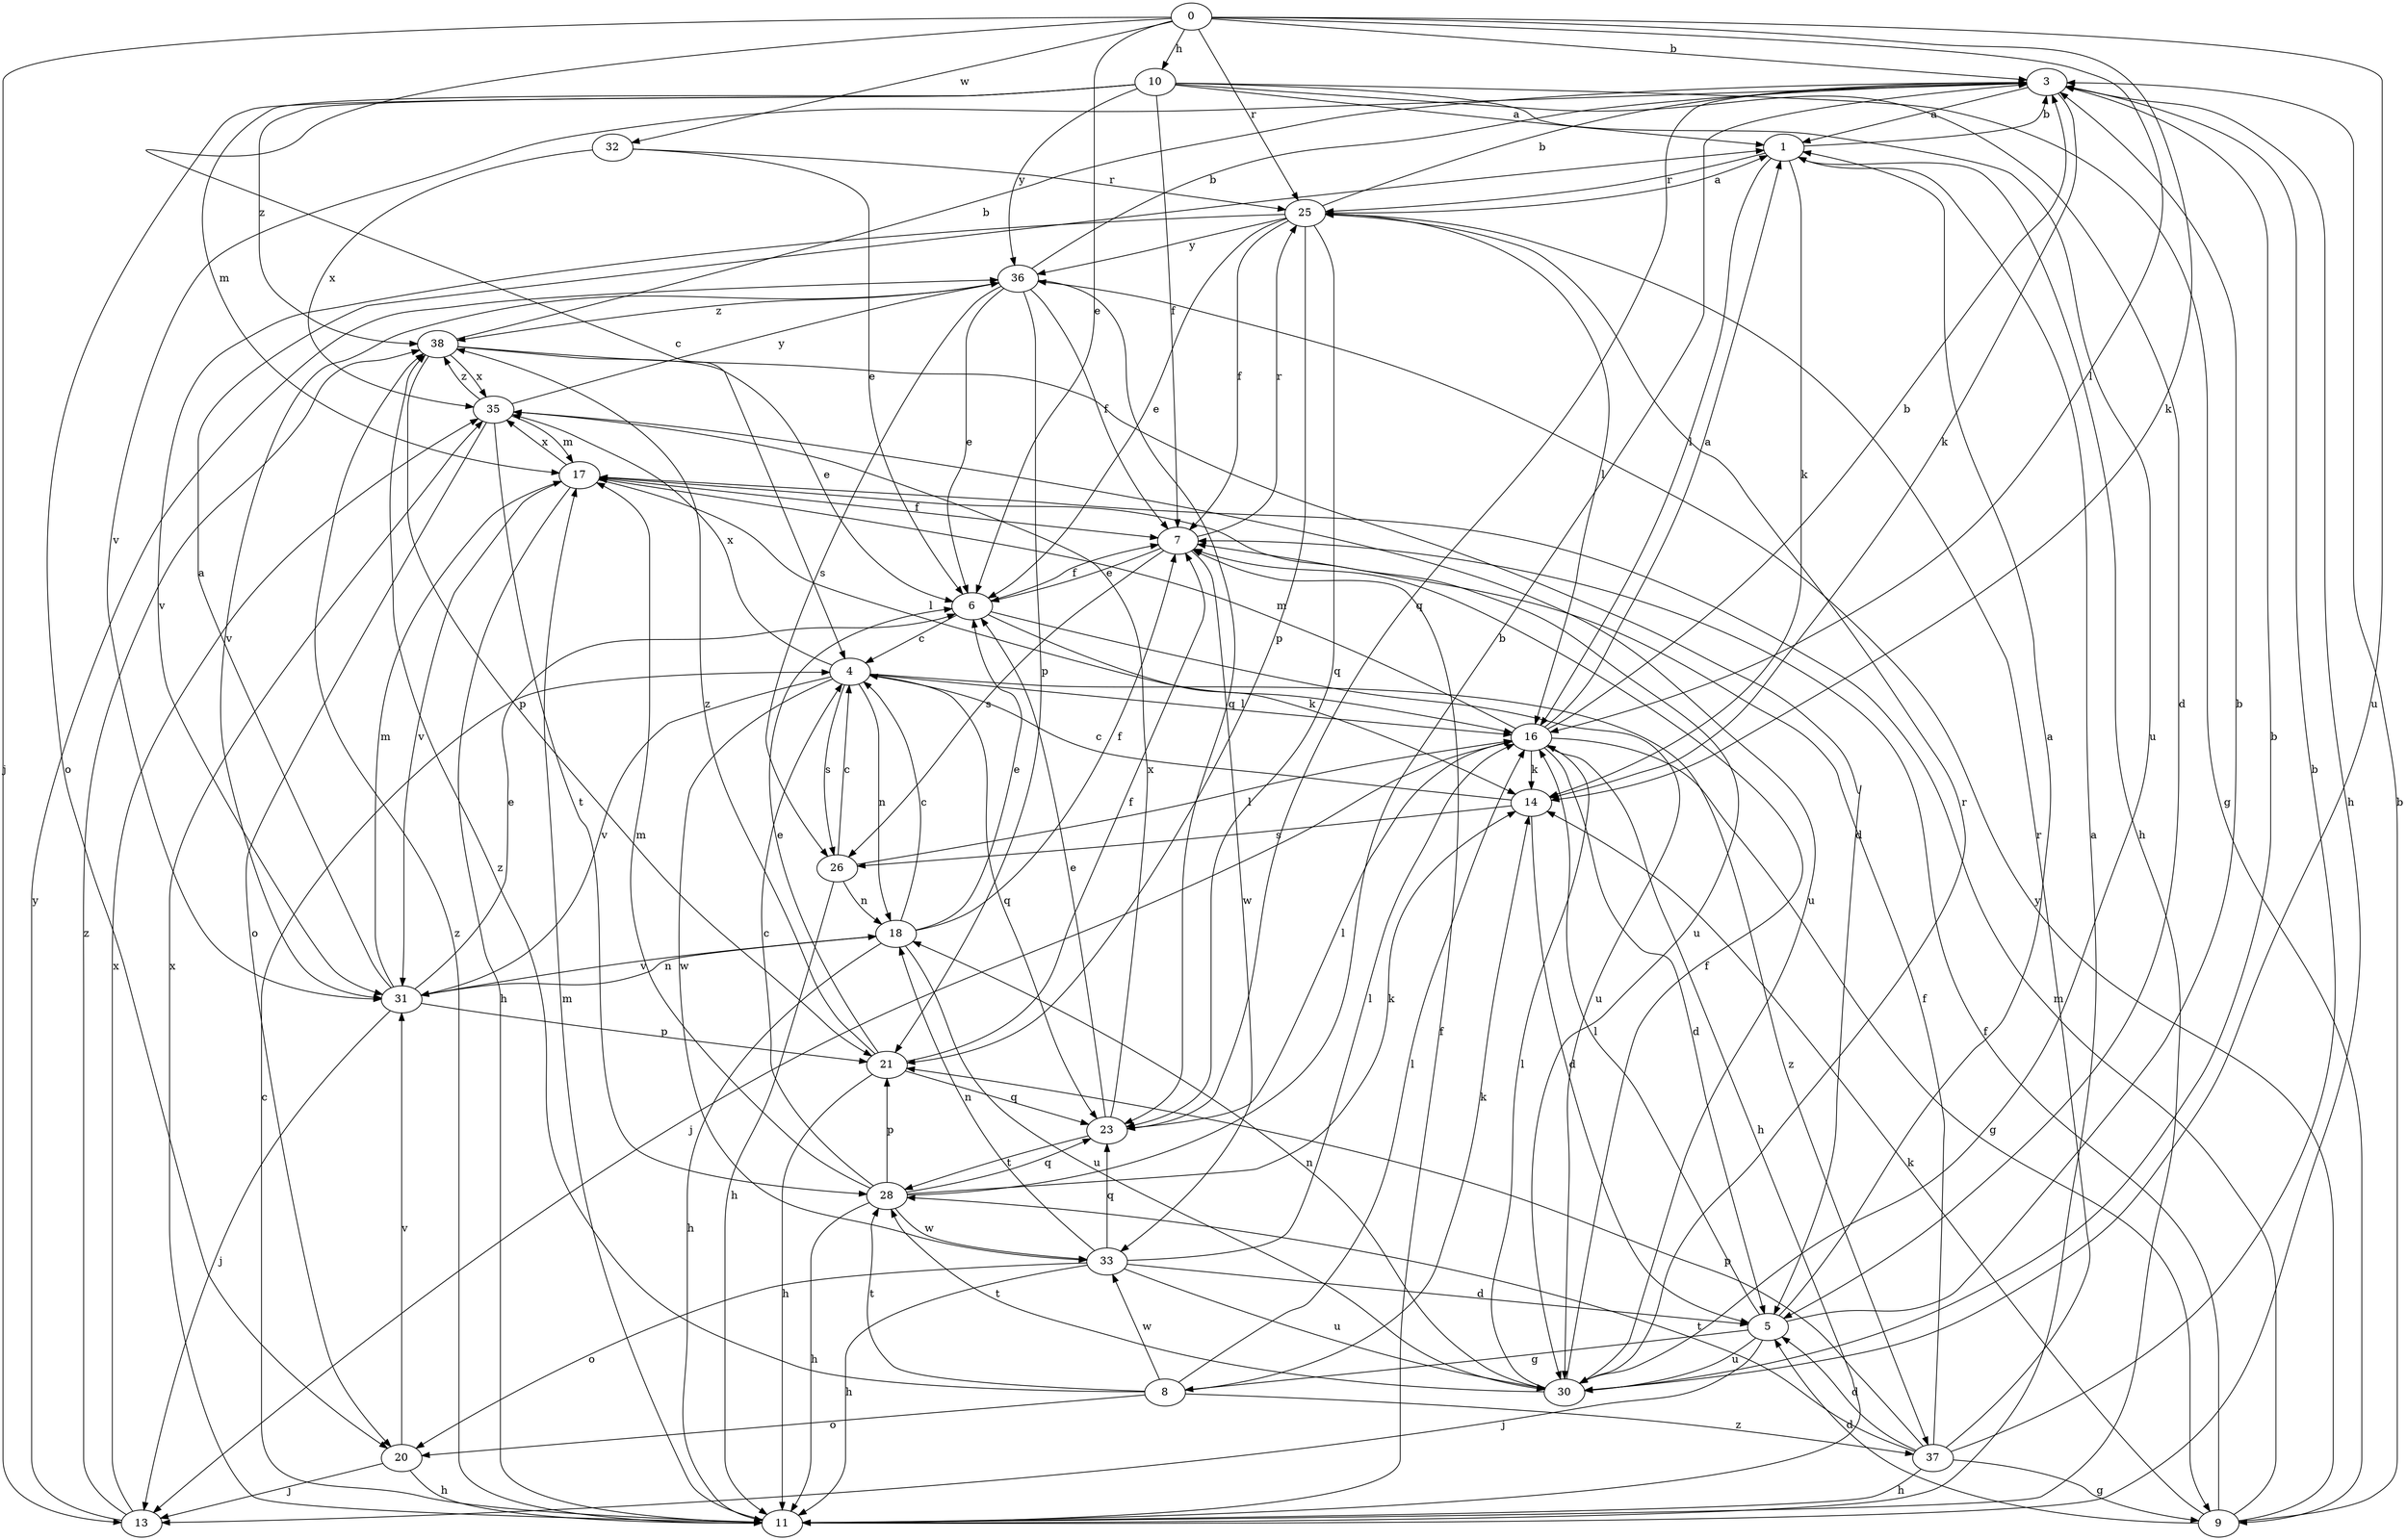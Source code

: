 strict digraph  {
0;
1;
3;
4;
5;
6;
7;
8;
9;
10;
11;
13;
14;
16;
17;
18;
20;
21;
23;
25;
26;
28;
30;
31;
32;
33;
35;
36;
37;
38;
0 -> 3  [label=b];
0 -> 4  [label=c];
0 -> 6  [label=e];
0 -> 10  [label=h];
0 -> 13  [label=j];
0 -> 14  [label=k];
0 -> 16  [label=l];
0 -> 25  [label=r];
0 -> 30  [label=u];
0 -> 32  [label=w];
1 -> 3  [label=b];
1 -> 11  [label=h];
1 -> 14  [label=k];
1 -> 16  [label=l];
1 -> 25  [label=r];
3 -> 1  [label=a];
3 -> 11  [label=h];
3 -> 14  [label=k];
3 -> 23  [label=q];
3 -> 31  [label=v];
4 -> 16  [label=l];
4 -> 18  [label=n];
4 -> 23  [label=q];
4 -> 26  [label=s];
4 -> 31  [label=v];
4 -> 33  [label=w];
4 -> 35  [label=x];
4 -> 37  [label=z];
5 -> 1  [label=a];
5 -> 3  [label=b];
5 -> 8  [label=g];
5 -> 13  [label=j];
5 -> 16  [label=l];
5 -> 30  [label=u];
6 -> 4  [label=c];
6 -> 7  [label=f];
6 -> 14  [label=k];
6 -> 30  [label=u];
7 -> 6  [label=e];
7 -> 25  [label=r];
7 -> 26  [label=s];
7 -> 33  [label=w];
8 -> 14  [label=k];
8 -> 16  [label=l];
8 -> 20  [label=o];
8 -> 28  [label=t];
8 -> 33  [label=w];
8 -> 37  [label=z];
8 -> 38  [label=z];
9 -> 3  [label=b];
9 -> 5  [label=d];
9 -> 7  [label=f];
9 -> 14  [label=k];
9 -> 17  [label=m];
9 -> 36  [label=y];
10 -> 1  [label=a];
10 -> 5  [label=d];
10 -> 7  [label=f];
10 -> 9  [label=g];
10 -> 17  [label=m];
10 -> 20  [label=o];
10 -> 30  [label=u];
10 -> 36  [label=y];
10 -> 38  [label=z];
11 -> 1  [label=a];
11 -> 4  [label=c];
11 -> 7  [label=f];
11 -> 17  [label=m];
11 -> 35  [label=x];
11 -> 38  [label=z];
13 -> 35  [label=x];
13 -> 36  [label=y];
13 -> 38  [label=z];
14 -> 4  [label=c];
14 -> 5  [label=d];
14 -> 26  [label=s];
16 -> 1  [label=a];
16 -> 3  [label=b];
16 -> 5  [label=d];
16 -> 9  [label=g];
16 -> 11  [label=h];
16 -> 13  [label=j];
16 -> 14  [label=k];
16 -> 17  [label=m];
17 -> 7  [label=f];
17 -> 11  [label=h];
17 -> 16  [label=l];
17 -> 30  [label=u];
17 -> 31  [label=v];
17 -> 35  [label=x];
18 -> 4  [label=c];
18 -> 6  [label=e];
18 -> 7  [label=f];
18 -> 11  [label=h];
18 -> 30  [label=u];
18 -> 31  [label=v];
20 -> 11  [label=h];
20 -> 13  [label=j];
20 -> 31  [label=v];
21 -> 6  [label=e];
21 -> 7  [label=f];
21 -> 11  [label=h];
21 -> 23  [label=q];
21 -> 38  [label=z];
23 -> 6  [label=e];
23 -> 16  [label=l];
23 -> 28  [label=t];
23 -> 35  [label=x];
25 -> 1  [label=a];
25 -> 3  [label=b];
25 -> 6  [label=e];
25 -> 7  [label=f];
25 -> 16  [label=l];
25 -> 21  [label=p];
25 -> 23  [label=q];
25 -> 31  [label=v];
25 -> 36  [label=y];
26 -> 4  [label=c];
26 -> 11  [label=h];
26 -> 16  [label=l];
26 -> 18  [label=n];
28 -> 3  [label=b];
28 -> 4  [label=c];
28 -> 11  [label=h];
28 -> 14  [label=k];
28 -> 17  [label=m];
28 -> 21  [label=p];
28 -> 23  [label=q];
28 -> 33  [label=w];
30 -> 3  [label=b];
30 -> 7  [label=f];
30 -> 16  [label=l];
30 -> 18  [label=n];
30 -> 25  [label=r];
30 -> 28  [label=t];
31 -> 1  [label=a];
31 -> 6  [label=e];
31 -> 13  [label=j];
31 -> 17  [label=m];
31 -> 18  [label=n];
31 -> 21  [label=p];
32 -> 6  [label=e];
32 -> 25  [label=r];
32 -> 35  [label=x];
33 -> 5  [label=d];
33 -> 11  [label=h];
33 -> 16  [label=l];
33 -> 18  [label=n];
33 -> 20  [label=o];
33 -> 23  [label=q];
33 -> 30  [label=u];
35 -> 17  [label=m];
35 -> 20  [label=o];
35 -> 28  [label=t];
35 -> 30  [label=u];
35 -> 36  [label=y];
35 -> 38  [label=z];
36 -> 3  [label=b];
36 -> 6  [label=e];
36 -> 7  [label=f];
36 -> 21  [label=p];
36 -> 23  [label=q];
36 -> 26  [label=s];
36 -> 31  [label=v];
36 -> 38  [label=z];
37 -> 3  [label=b];
37 -> 5  [label=d];
37 -> 7  [label=f];
37 -> 9  [label=g];
37 -> 11  [label=h];
37 -> 21  [label=p];
37 -> 25  [label=r];
37 -> 28  [label=t];
38 -> 3  [label=b];
38 -> 5  [label=d];
38 -> 6  [label=e];
38 -> 21  [label=p];
38 -> 35  [label=x];
}
